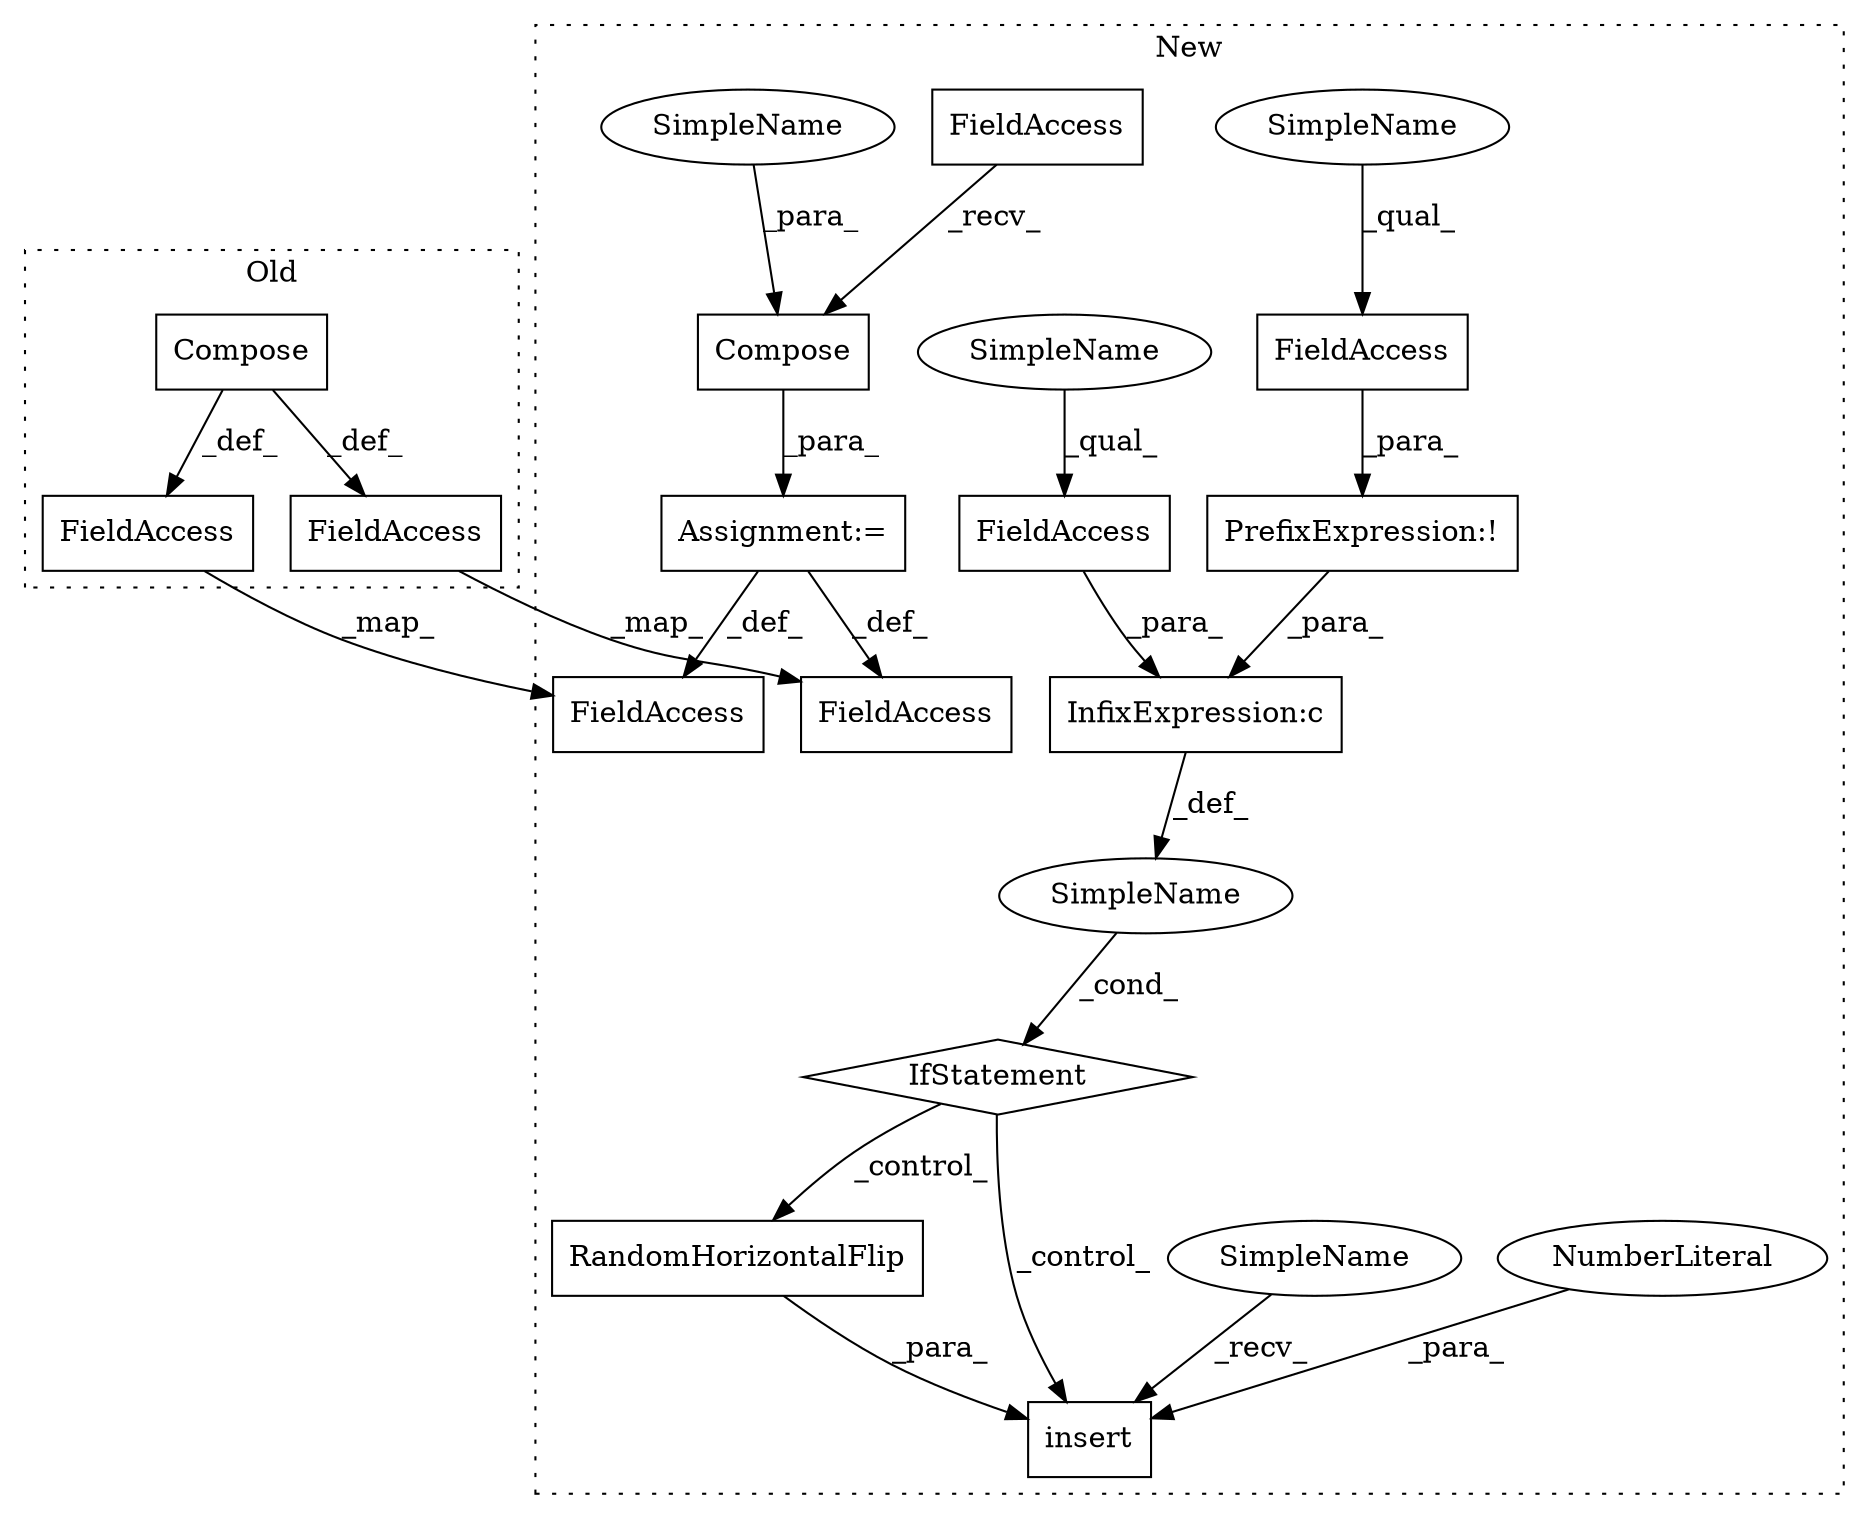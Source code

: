 digraph G {
subgraph cluster0 {
1 [label="Compose" a="32" s="2322,2583" l="8,1" shape="box"];
15 [label="FieldAccess" a="22" s="3008" l="14" shape="box"];
17 [label="FieldAccess" a="22" s="3038" l="14" shape="box"];
label = "Old";
style="dotted";
}
subgraph cluster1 {
2 [label="RandomHorizontalFlip" a="32" s="2680" l="22" shape="box"];
3 [label="PrefixExpression:!" a="38" s="2610" l="1" shape="box"];
4 [label="InfixExpression:c" a="27" s="2606" l="4" shape="box"];
5 [label="SimpleName" a="42" s="" l="" shape="ellipse"];
6 [label="insert" a="32" s="2648,2702" l="7,1" shape="box"];
7 [label="Compose" a="32" s="2748,2771" l="8,1" shape="box"];
8 [label="NumberLiteral" a="34" s="2655" l="1" shape="ellipse"];
9 [label="FieldAccess" a="22" s="2725" l="11" shape="box"];
10 [label="FieldAccess" a="22" s="2595" l="11" shape="box"];
11 [label="FieldAccess" a="22" s="2611" l="11" shape="box"];
12 [label="IfStatement" a="25" s="2591,2622" l="4,2" shape="diamond"];
13 [label="Assignment:=" a="7" s="2724" l="1" shape="box"];
14 [label="FieldAccess" a="22" s="3196" l="14" shape="box"];
16 [label="FieldAccess" a="22" s="3226" l="14" shape="box"];
18 [label="SimpleName" a="42" s="2632" l="15" shape="ellipse"];
19 [label="SimpleName" a="42" s="2756" l="15" shape="ellipse"];
20 [label="SimpleName" a="42" s="2611" l="3" shape="ellipse"];
21 [label="SimpleName" a="42" s="2595" l="3" shape="ellipse"];
label = "New";
style="dotted";
}
1 -> 17 [label="_def_"];
1 -> 15 [label="_def_"];
2 -> 6 [label="_para_"];
3 -> 4 [label="_para_"];
4 -> 5 [label="_def_"];
5 -> 12 [label="_cond_"];
7 -> 13 [label="_para_"];
8 -> 6 [label="_para_"];
9 -> 7 [label="_recv_"];
10 -> 4 [label="_para_"];
11 -> 3 [label="_para_"];
12 -> 6 [label="_control_"];
12 -> 2 [label="_control_"];
13 -> 16 [label="_def_"];
13 -> 14 [label="_def_"];
15 -> 14 [label="_map_"];
17 -> 16 [label="_map_"];
18 -> 6 [label="_recv_"];
19 -> 7 [label="_para_"];
20 -> 11 [label="_qual_"];
21 -> 10 [label="_qual_"];
}